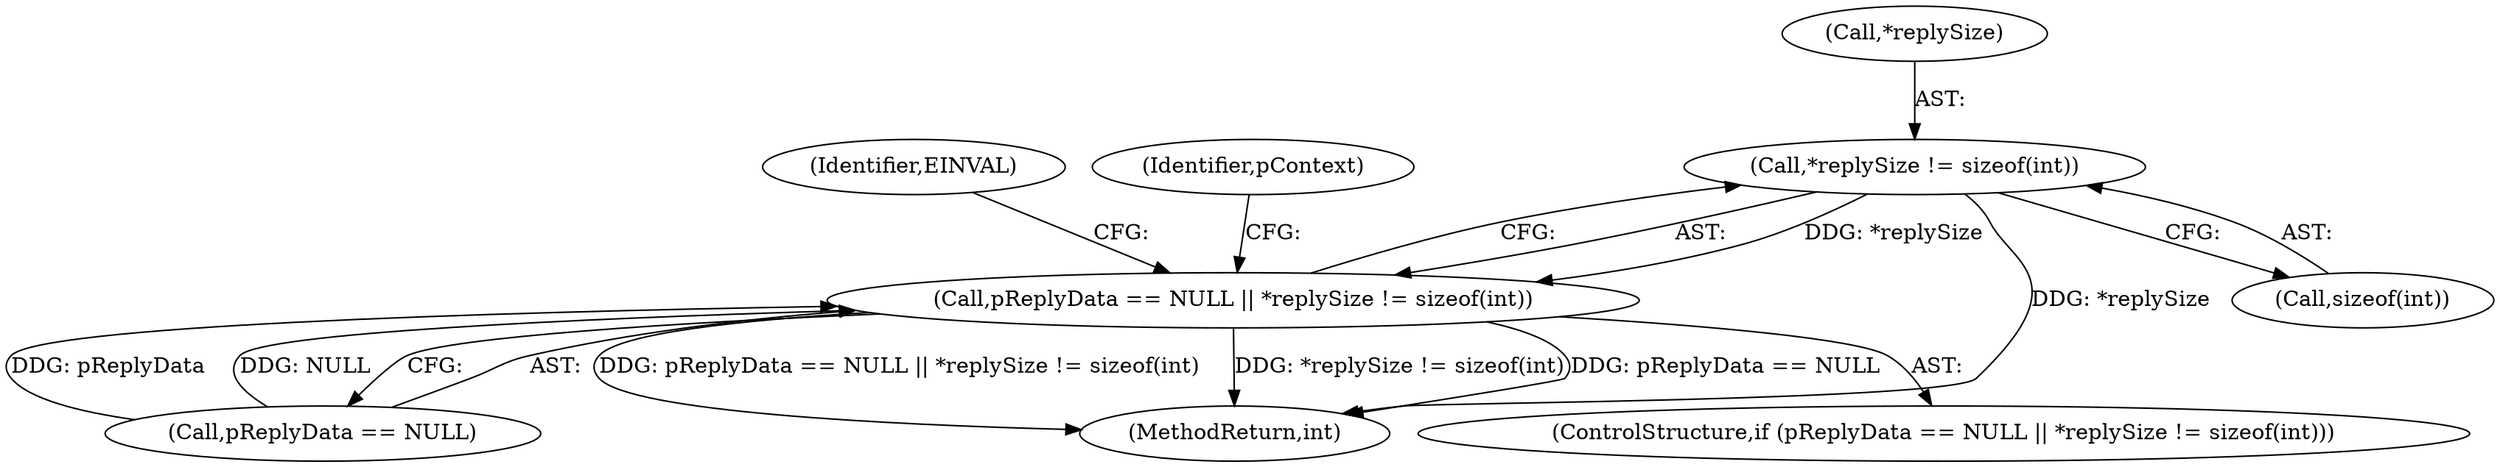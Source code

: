 digraph "0_Android_aeea52da00d210587fb3ed895de3d5f2e0264c88_3@API" {
"1000269" [label="(Call,*replySize != sizeof(int))"];
"1000265" [label="(Call,pReplyData == NULL || *replySize != sizeof(int))"];
"1000270" [label="(Call,*replySize)"];
"1000266" [label="(Call,pReplyData == NULL)"];
"1000272" [label="(Call,sizeof(int))"];
"1000555" [label="(MethodReturn,int)"];
"1000269" [label="(Call,*replySize != sizeof(int))"];
"1000265" [label="(Call,pReplyData == NULL || *replySize != sizeof(int))"];
"1000277" [label="(Identifier,EINVAL)"];
"1000264" [label="(ControlStructure,if (pReplyData == NULL || *replySize != sizeof(int)))"];
"1000281" [label="(Identifier,pContext)"];
"1000269" -> "1000265"  [label="AST: "];
"1000269" -> "1000272"  [label="CFG: "];
"1000270" -> "1000269"  [label="AST: "];
"1000272" -> "1000269"  [label="AST: "];
"1000265" -> "1000269"  [label="CFG: "];
"1000269" -> "1000555"  [label="DDG: *replySize"];
"1000269" -> "1000265"  [label="DDG: *replySize"];
"1000265" -> "1000264"  [label="AST: "];
"1000265" -> "1000266"  [label="CFG: "];
"1000266" -> "1000265"  [label="AST: "];
"1000277" -> "1000265"  [label="CFG: "];
"1000281" -> "1000265"  [label="CFG: "];
"1000265" -> "1000555"  [label="DDG: pReplyData == NULL || *replySize != sizeof(int)"];
"1000265" -> "1000555"  [label="DDG: *replySize != sizeof(int)"];
"1000265" -> "1000555"  [label="DDG: pReplyData == NULL"];
"1000266" -> "1000265"  [label="DDG: pReplyData"];
"1000266" -> "1000265"  [label="DDG: NULL"];
}
